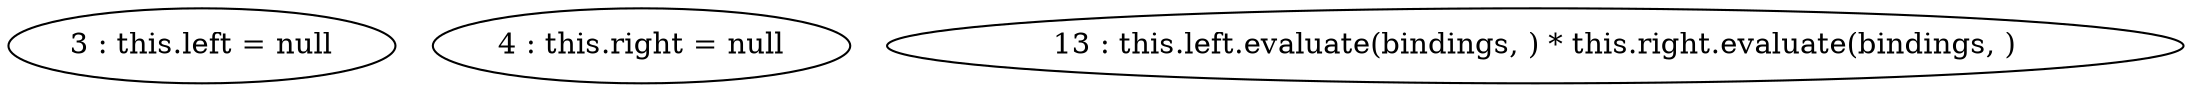digraph G {
"3 : this.left = null"
"4 : this.right = null"
"13 : this.left.evaluate(bindings, ) * this.right.evaluate(bindings, )"
}